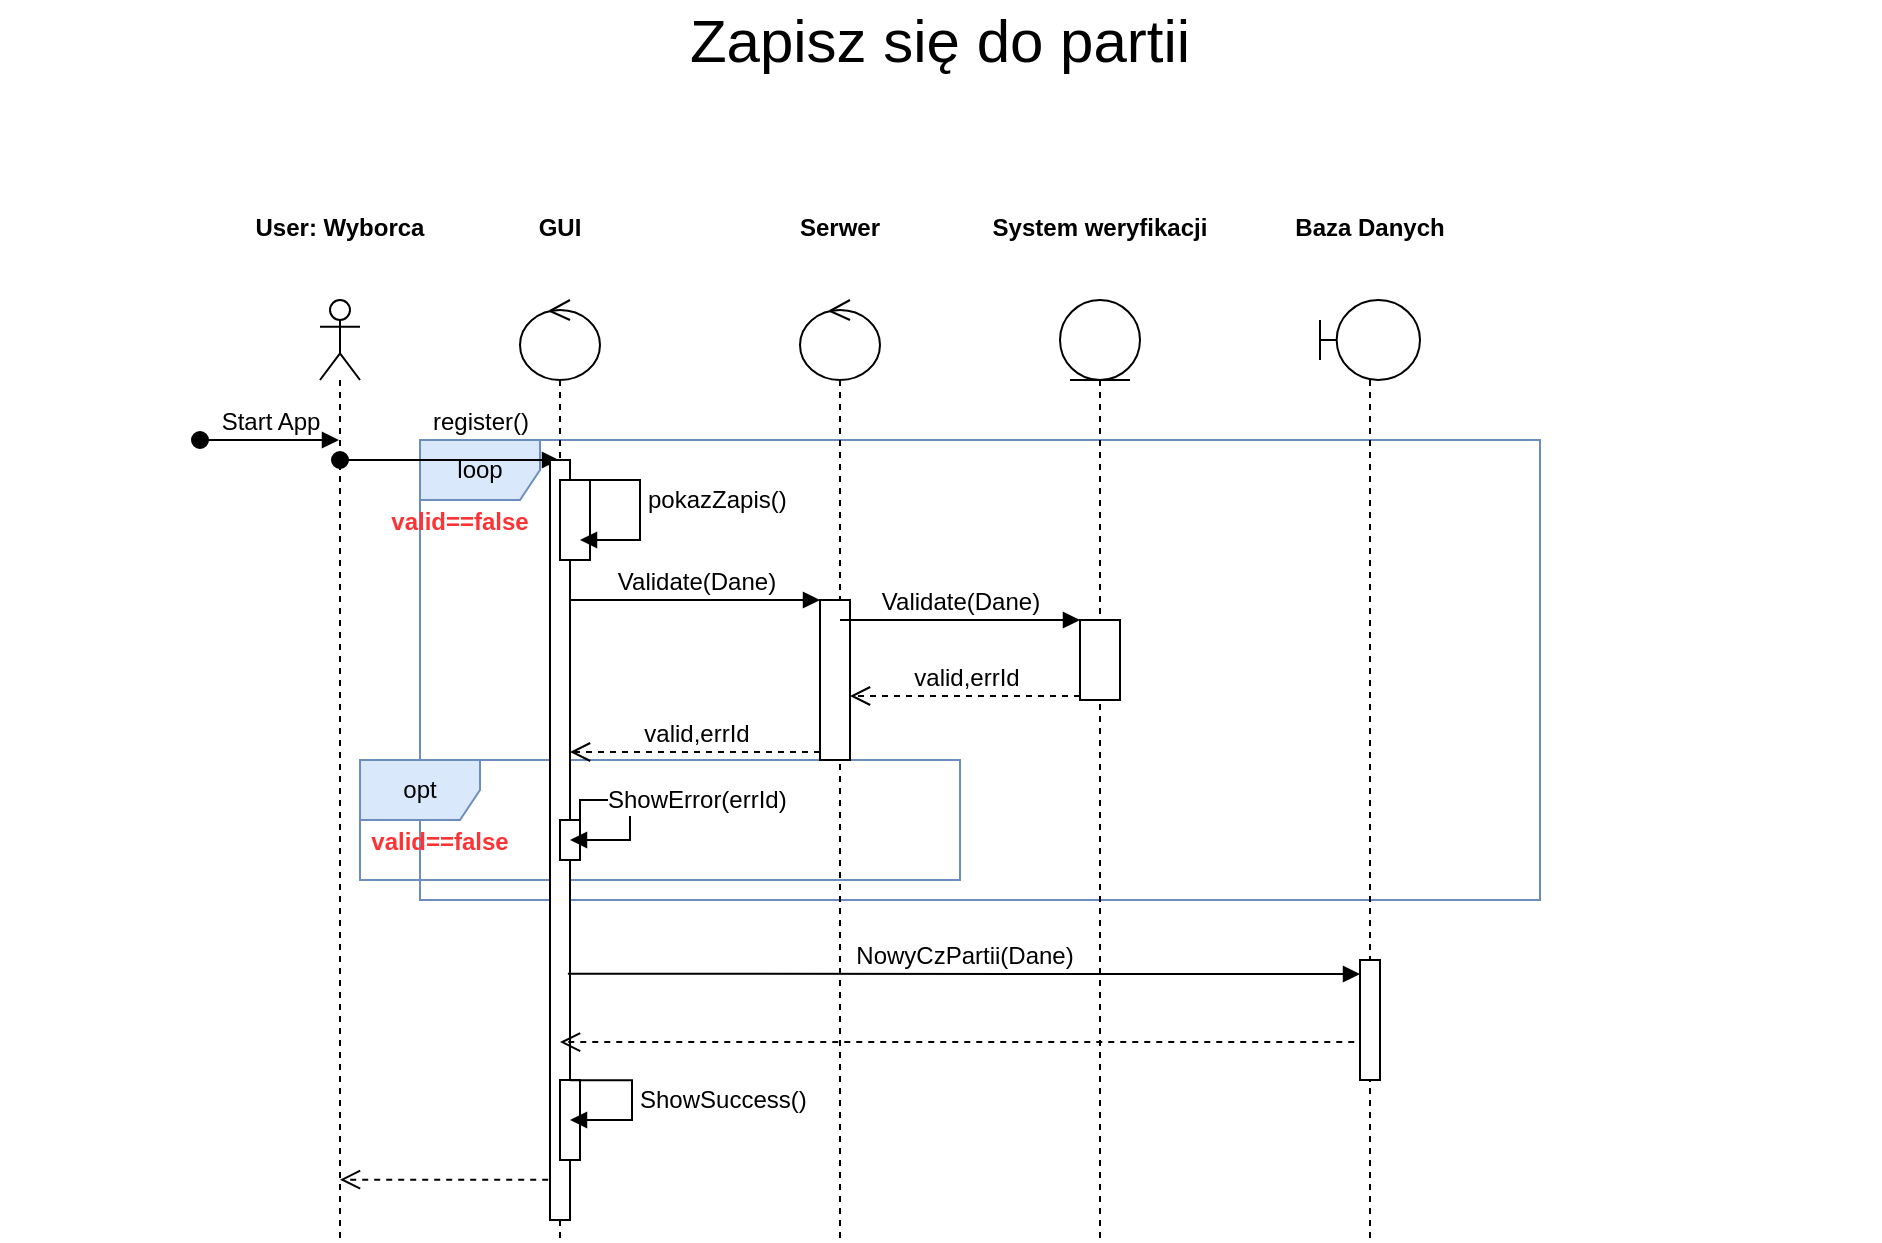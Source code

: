 <mxfile version="14.7.3" type="device"><diagram id="mGp3I8wtGpjd3xshZ7mo" name="Page-1"><mxGraphModel dx="2148" dy="2254" grid="1" gridSize="10" guides="1" tooltips="1" connect="1" arrows="1" fold="1" page="1" pageScale="1" pageWidth="900" pageHeight="1600" math="0" shadow="0"><root><mxCell id="0"/><mxCell id="1" parent="0"/><mxCell id="zNnA5RqhuMILPsBiS5Jk-36" value="loop" style="shape=umlFrame;whiteSpace=wrap;html=1;fontSize=12;fillColor=#dae8fc;strokeColor=#6c8ebf;" parent="1" vertex="1"><mxGeometry x="160" y="160" width="560" height="230" as="geometry"/></mxCell><mxCell id="zNnA5RqhuMILPsBiS5Jk-42" value="opt" style="shape=umlFrame;whiteSpace=wrap;html=1;fontSize=12;fillColor=#dae8fc;strokeColor=#6c8ebf;" parent="1" vertex="1"><mxGeometry x="130" y="320" width="300" height="60" as="geometry"/></mxCell><mxCell id="zNnA5RqhuMILPsBiS5Jk-1" value="" style="shape=umlLifeline;participant=umlActor;perimeter=lifelinePerimeter;whiteSpace=wrap;html=1;container=1;collapsible=0;recursiveResize=0;verticalAlign=top;spacingTop=36;outlineConnect=0;" parent="1" vertex="1"><mxGeometry x="110" y="90" width="20" height="470" as="geometry"/></mxCell><mxCell id="zNnA5RqhuMILPsBiS5Jk-3" value="" style="shape=umlLifeline;participant=umlBoundary;perimeter=lifelinePerimeter;whiteSpace=wrap;html=1;container=1;collapsible=0;recursiveResize=0;verticalAlign=top;spacingTop=36;outlineConnect=0;" parent="1" vertex="1"><mxGeometry x="610" y="90" width="50" height="470" as="geometry"/></mxCell><mxCell id="zNnA5RqhuMILPsBiS5Jk-4" value="" style="shape=umlLifeline;participant=umlEntity;perimeter=lifelinePerimeter;whiteSpace=wrap;html=1;container=1;collapsible=0;recursiveResize=0;verticalAlign=top;spacingTop=36;outlineConnect=0;" parent="1" vertex="1"><mxGeometry x="480" y="90" width="40" height="470" as="geometry"/></mxCell><mxCell id="zNnA5RqhuMILPsBiS5Jk-5" value="" style="shape=umlLifeline;participant=umlControl;perimeter=lifelinePerimeter;whiteSpace=wrap;html=1;container=1;collapsible=0;recursiveResize=0;verticalAlign=top;spacingTop=36;outlineConnect=0;" parent="1" vertex="1"><mxGeometry x="210" y="90" width="40" height="470" as="geometry"/></mxCell><mxCell id="zNnA5RqhuMILPsBiS5Jk-6" value="" style="shape=umlLifeline;participant=umlControl;perimeter=lifelinePerimeter;whiteSpace=wrap;html=1;container=1;collapsible=0;recursiveResize=0;verticalAlign=top;spacingTop=36;outlineConnect=0;" parent="1" vertex="1"><mxGeometry x="350" y="90" width="40" height="470" as="geometry"/></mxCell><mxCell id="zNnA5RqhuMILPsBiS5Jk-8" value="User: Wyborca" style="text;align=center;fontStyle=1;verticalAlign=middle;spacingLeft=3;spacingRight=3;strokeColor=none;rotatable=0;points=[[0,0.5],[1,0.5]];portConstraint=eastwest;" parent="1" vertex="1"><mxGeometry x="80" y="40" width="80" height="26" as="geometry"/></mxCell><mxCell id="zNnA5RqhuMILPsBiS5Jk-9" value="GUI" style="text;align=center;fontStyle=1;verticalAlign=middle;spacingLeft=3;spacingRight=3;strokeColor=none;rotatable=0;points=[[0,0.5],[1,0.5]];portConstraint=eastwest;" parent="1" vertex="1"><mxGeometry x="190" y="40" width="80" height="26" as="geometry"/></mxCell><mxCell id="zNnA5RqhuMILPsBiS5Jk-10" value="Serwer" style="text;align=center;fontStyle=1;verticalAlign=middle;spacingLeft=3;spacingRight=3;strokeColor=none;rotatable=0;points=[[0,0.5],[1,0.5]];portConstraint=eastwest;" parent="1" vertex="1"><mxGeometry x="330" y="40" width="80" height="26" as="geometry"/></mxCell><mxCell id="zNnA5RqhuMILPsBiS5Jk-11" value="System weryfikacji" style="text;align=center;fontStyle=1;verticalAlign=middle;spacingLeft=3;spacingRight=3;strokeColor=none;rotatable=0;points=[[0,0.5],[1,0.5]];portConstraint=eastwest;" parent="1" vertex="1"><mxGeometry x="460" y="40" width="80" height="26" as="geometry"/></mxCell><mxCell id="zNnA5RqhuMILPsBiS5Jk-12" value="Baza Danych" style="text;align=center;fontStyle=1;verticalAlign=middle;spacingLeft=3;spacingRight=3;strokeColor=none;rotatable=0;points=[[0,0.5],[1,0.5]];portConstraint=eastwest;" parent="1" vertex="1"><mxGeometry x="595" y="40" width="80" height="26" as="geometry"/></mxCell><mxCell id="zNnA5RqhuMILPsBiS5Jk-13" value="Zapisz się do partii" style="text;html=1;strokeColor=none;fillColor=none;align=center;verticalAlign=middle;whiteSpace=wrap;rounded=0;fontSize=30;" parent="1" vertex="1"><mxGeometry x="-50" y="-60" width="940" height="40" as="geometry"/></mxCell><mxCell id="zNnA5RqhuMILPsBiS5Jk-18" value="Start App" style="html=1;verticalAlign=bottom;startArrow=oval;endArrow=block;startSize=8;fontSize=12;" parent="1" target="zNnA5RqhuMILPsBiS5Jk-1" edge="1"><mxGeometry relative="1" as="geometry"><mxPoint x="50" y="160" as="sourcePoint"/><mxPoint x="110" y="160" as="targetPoint"/></mxGeometry></mxCell><mxCell id="zNnA5RqhuMILPsBiS5Jk-19" value="register()" style="html=1;verticalAlign=bottom;startArrow=oval;startFill=1;endArrow=block;startSize=8;fontSize=12;" parent="1" target="zNnA5RqhuMILPsBiS5Jk-5" edge="1"><mxGeometry x="0.279" y="10" width="60" relative="1" as="geometry"><mxPoint x="120" y="170" as="sourcePoint"/><mxPoint x="180" y="170" as="targetPoint"/><mxPoint as="offset"/></mxGeometry></mxCell><mxCell id="zNnA5RqhuMILPsBiS5Jk-20" value="" style="html=1;points=[];perimeter=orthogonalPerimeter;fontSize=12;" parent="1" vertex="1"><mxGeometry x="225" y="170" width="10" height="380" as="geometry"/></mxCell><mxCell id="zNnA5RqhuMILPsBiS5Jk-22" value="" style="html=1;points=[];perimeter=orthogonalPerimeter;fontSize=12;" parent="1" vertex="1"><mxGeometry x="230" y="180" width="15" height="40" as="geometry"/></mxCell><mxCell id="zNnA5RqhuMILPsBiS5Jk-23" value="pokazZapis()" style="edgeStyle=orthogonalEdgeStyle;html=1;align=left;spacingLeft=2;endArrow=block;rounded=0;fontSize=12;" parent="1" edge="1"><mxGeometry x="-0.111" relative="1" as="geometry"><mxPoint x="240" y="180" as="sourcePoint"/><Array as="points"><mxPoint x="240" y="180"/><mxPoint x="270" y="180"/><mxPoint x="270" y="210"/><mxPoint x="245" y="210"/></Array><mxPoint x="240" y="210" as="targetPoint"/><mxPoint as="offset"/></mxGeometry></mxCell><mxCell id="zNnA5RqhuMILPsBiS5Jk-24" value="" style="html=1;points=[];perimeter=orthogonalPerimeter;fontSize=12;" parent="1" vertex="1"><mxGeometry x="360" y="240" width="15" height="80" as="geometry"/></mxCell><mxCell id="zNnA5RqhuMILPsBiS5Jk-25" value="Validate(Dane)" style="html=1;verticalAlign=bottom;endArrow=block;entryX=0;entryY=0;fontSize=12;" parent="1" source="zNnA5RqhuMILPsBiS5Jk-20" target="zNnA5RqhuMILPsBiS5Jk-24" edge="1"><mxGeometry relative="1" as="geometry"><mxPoint x="290" y="240" as="sourcePoint"/></mxGeometry></mxCell><mxCell id="zNnA5RqhuMILPsBiS5Jk-26" value="valid,errId" style="html=1;verticalAlign=bottom;endArrow=open;dashed=1;endSize=8;exitX=0;exitY=0.95;fontSize=12;" parent="1" source="zNnA5RqhuMILPsBiS5Jk-24" target="zNnA5RqhuMILPsBiS5Jk-20" edge="1"><mxGeometry relative="1" as="geometry"><mxPoint x="234" y="310" as="targetPoint"/></mxGeometry></mxCell><mxCell id="zNnA5RqhuMILPsBiS5Jk-27" value="" style="html=1;points=[];perimeter=orthogonalPerimeter;fontSize=12;" parent="1" vertex="1"><mxGeometry x="490" y="250" width="20" height="40" as="geometry"/></mxCell><mxCell id="zNnA5RqhuMILPsBiS5Jk-28" value="Validate(Dane)" style="html=1;verticalAlign=bottom;endArrow=block;entryX=0;entryY=0;fontSize=12;" parent="1" source="zNnA5RqhuMILPsBiS5Jk-6" target="zNnA5RqhuMILPsBiS5Jk-27" edge="1"><mxGeometry relative="1" as="geometry"><mxPoint x="430" y="250" as="sourcePoint"/></mxGeometry></mxCell><mxCell id="zNnA5RqhuMILPsBiS5Jk-29" value="valid,errId" style="html=1;verticalAlign=bottom;endArrow=open;dashed=1;endSize=8;exitX=0;exitY=0.95;fontSize=12;" parent="1" source="zNnA5RqhuMILPsBiS5Jk-27" target="zNnA5RqhuMILPsBiS5Jk-24" edge="1"><mxGeometry relative="1" as="geometry"><mxPoint x="430" y="279" as="targetPoint"/></mxGeometry></mxCell><mxCell id="zNnA5RqhuMILPsBiS5Jk-33" value="" style="html=1;points=[];perimeter=orthogonalPerimeter;fontSize=12;" parent="1" vertex="1"><mxGeometry x="630" y="420" width="10" height="60" as="geometry"/></mxCell><mxCell id="zNnA5RqhuMILPsBiS5Jk-37" value="valid==false" style="text;align=center;fontStyle=1;verticalAlign=middle;spacingLeft=3;spacingRight=3;rotatable=0;points=[[0,0.5],[1,0.5]];portConstraint=eastwest;fontSize=12;fontColor=#FF3333;" parent="1" vertex="1"><mxGeometry x="140" y="187" width="80" height="26" as="geometry"/></mxCell><mxCell id="zNnA5RqhuMILPsBiS5Jk-40" value="" style="html=1;points=[];perimeter=orthogonalPerimeter;fontSize=12;" parent="1" vertex="1"><mxGeometry x="230" y="350" width="10" height="20" as="geometry"/></mxCell><mxCell id="zNnA5RqhuMILPsBiS5Jk-41" value="ShowError(errId)" style="edgeStyle=orthogonalEdgeStyle;html=1;align=left;spacingLeft=2;endArrow=block;rounded=0;fontSize=12;" parent="1" edge="1"><mxGeometry relative="1" as="geometry"><mxPoint x="235" y="310" as="sourcePoint"/><Array as="points"><mxPoint x="235" y="350"/><mxPoint x="240" y="350"/><mxPoint x="240" y="340"/><mxPoint x="265" y="340"/><mxPoint x="265" y="360"/></Array><mxPoint x="235" y="360" as="targetPoint"/></mxGeometry></mxCell><mxCell id="zNnA5RqhuMILPsBiS5Jk-43" value="valid==false" style="text;align=center;fontStyle=1;verticalAlign=middle;spacingLeft=3;spacingRight=3;strokeColor=none;rotatable=0;points=[[0,0.5],[1,0.5]];portConstraint=eastwest;fontSize=12;fontColor=#FF3333;" parent="1" vertex="1"><mxGeometry x="130" y="347" width="80" height="26" as="geometry"/></mxCell><mxCell id="zNnA5RqhuMILPsBiS5Jk-44" value="" style="html=1;points=[];perimeter=orthogonalPerimeter;fontSize=12;fontColor=#000000;" parent="1" vertex="1"><mxGeometry x="230" y="480" width="10" height="40" as="geometry"/></mxCell><mxCell id="zNnA5RqhuMILPsBiS5Jk-45" value="ShowSuccess()" style="edgeStyle=orthogonalEdgeStyle;html=1;align=left;spacingLeft=2;endArrow=block;rounded=0;fontSize=12;fontColor=#000000;exitX=0.508;exitY=0.003;exitDx=0;exitDy=0;exitPerimeter=0;" parent="1" source="zNnA5RqhuMILPsBiS5Jk-44" edge="1"><mxGeometry relative="1" as="geometry"><mxPoint x="235" y="460" as="sourcePoint"/><Array as="points"><mxPoint x="266" y="480"/><mxPoint x="266" y="500"/></Array><mxPoint x="235" y="500" as="targetPoint"/></mxGeometry></mxCell><mxCell id="zNnA5RqhuMILPsBiS5Jk-46" value="" style="html=1;verticalAlign=bottom;endArrow=open;dashed=1;endSize=8;fontSize=12;fontColor=#000000;exitX=-0.09;exitY=0.947;exitDx=0;exitDy=0;exitPerimeter=0;" parent="1" source="zNnA5RqhuMILPsBiS5Jk-20" target="zNnA5RqhuMILPsBiS5Jk-1" edge="1"><mxGeometry relative="1" as="geometry"><mxPoint x="225" y="460" as="sourcePoint"/><mxPoint x="140" y="530" as="targetPoint"/></mxGeometry></mxCell><mxCell id="zNnA5RqhuMILPsBiS5Jk-48" value="NowyCzPartii(Dane)" style="html=1;verticalAlign=bottom;endArrow=block;fontSize=12;fontColor=#000000;exitX=0.895;exitY=0.676;exitDx=0;exitDy=0;exitPerimeter=0;" parent="1" source="zNnA5RqhuMILPsBiS5Jk-20" edge="1"><mxGeometry width="80" relative="1" as="geometry"><mxPoint x="260" y="420" as="sourcePoint"/><mxPoint x="630" y="427" as="targetPoint"/></mxGeometry></mxCell><mxCell id="zNnA5RqhuMILPsBiS5Jk-49" value="" style="html=1;verticalAlign=bottom;endArrow=open;dashed=1;endSize=8;fontSize=12;fontColor=#000000;exitX=-0.287;exitY=0.684;exitDx=0;exitDy=0;exitPerimeter=0;" parent="1" source="zNnA5RqhuMILPsBiS5Jk-33" target="zNnA5RqhuMILPsBiS5Jk-5" edge="1"><mxGeometry relative="1" as="geometry"><mxPoint x="370" y="370" as="sourcePoint"/><mxPoint x="290" y="370" as="targetPoint"/></mxGeometry></mxCell></root></mxGraphModel></diagram></mxfile>
